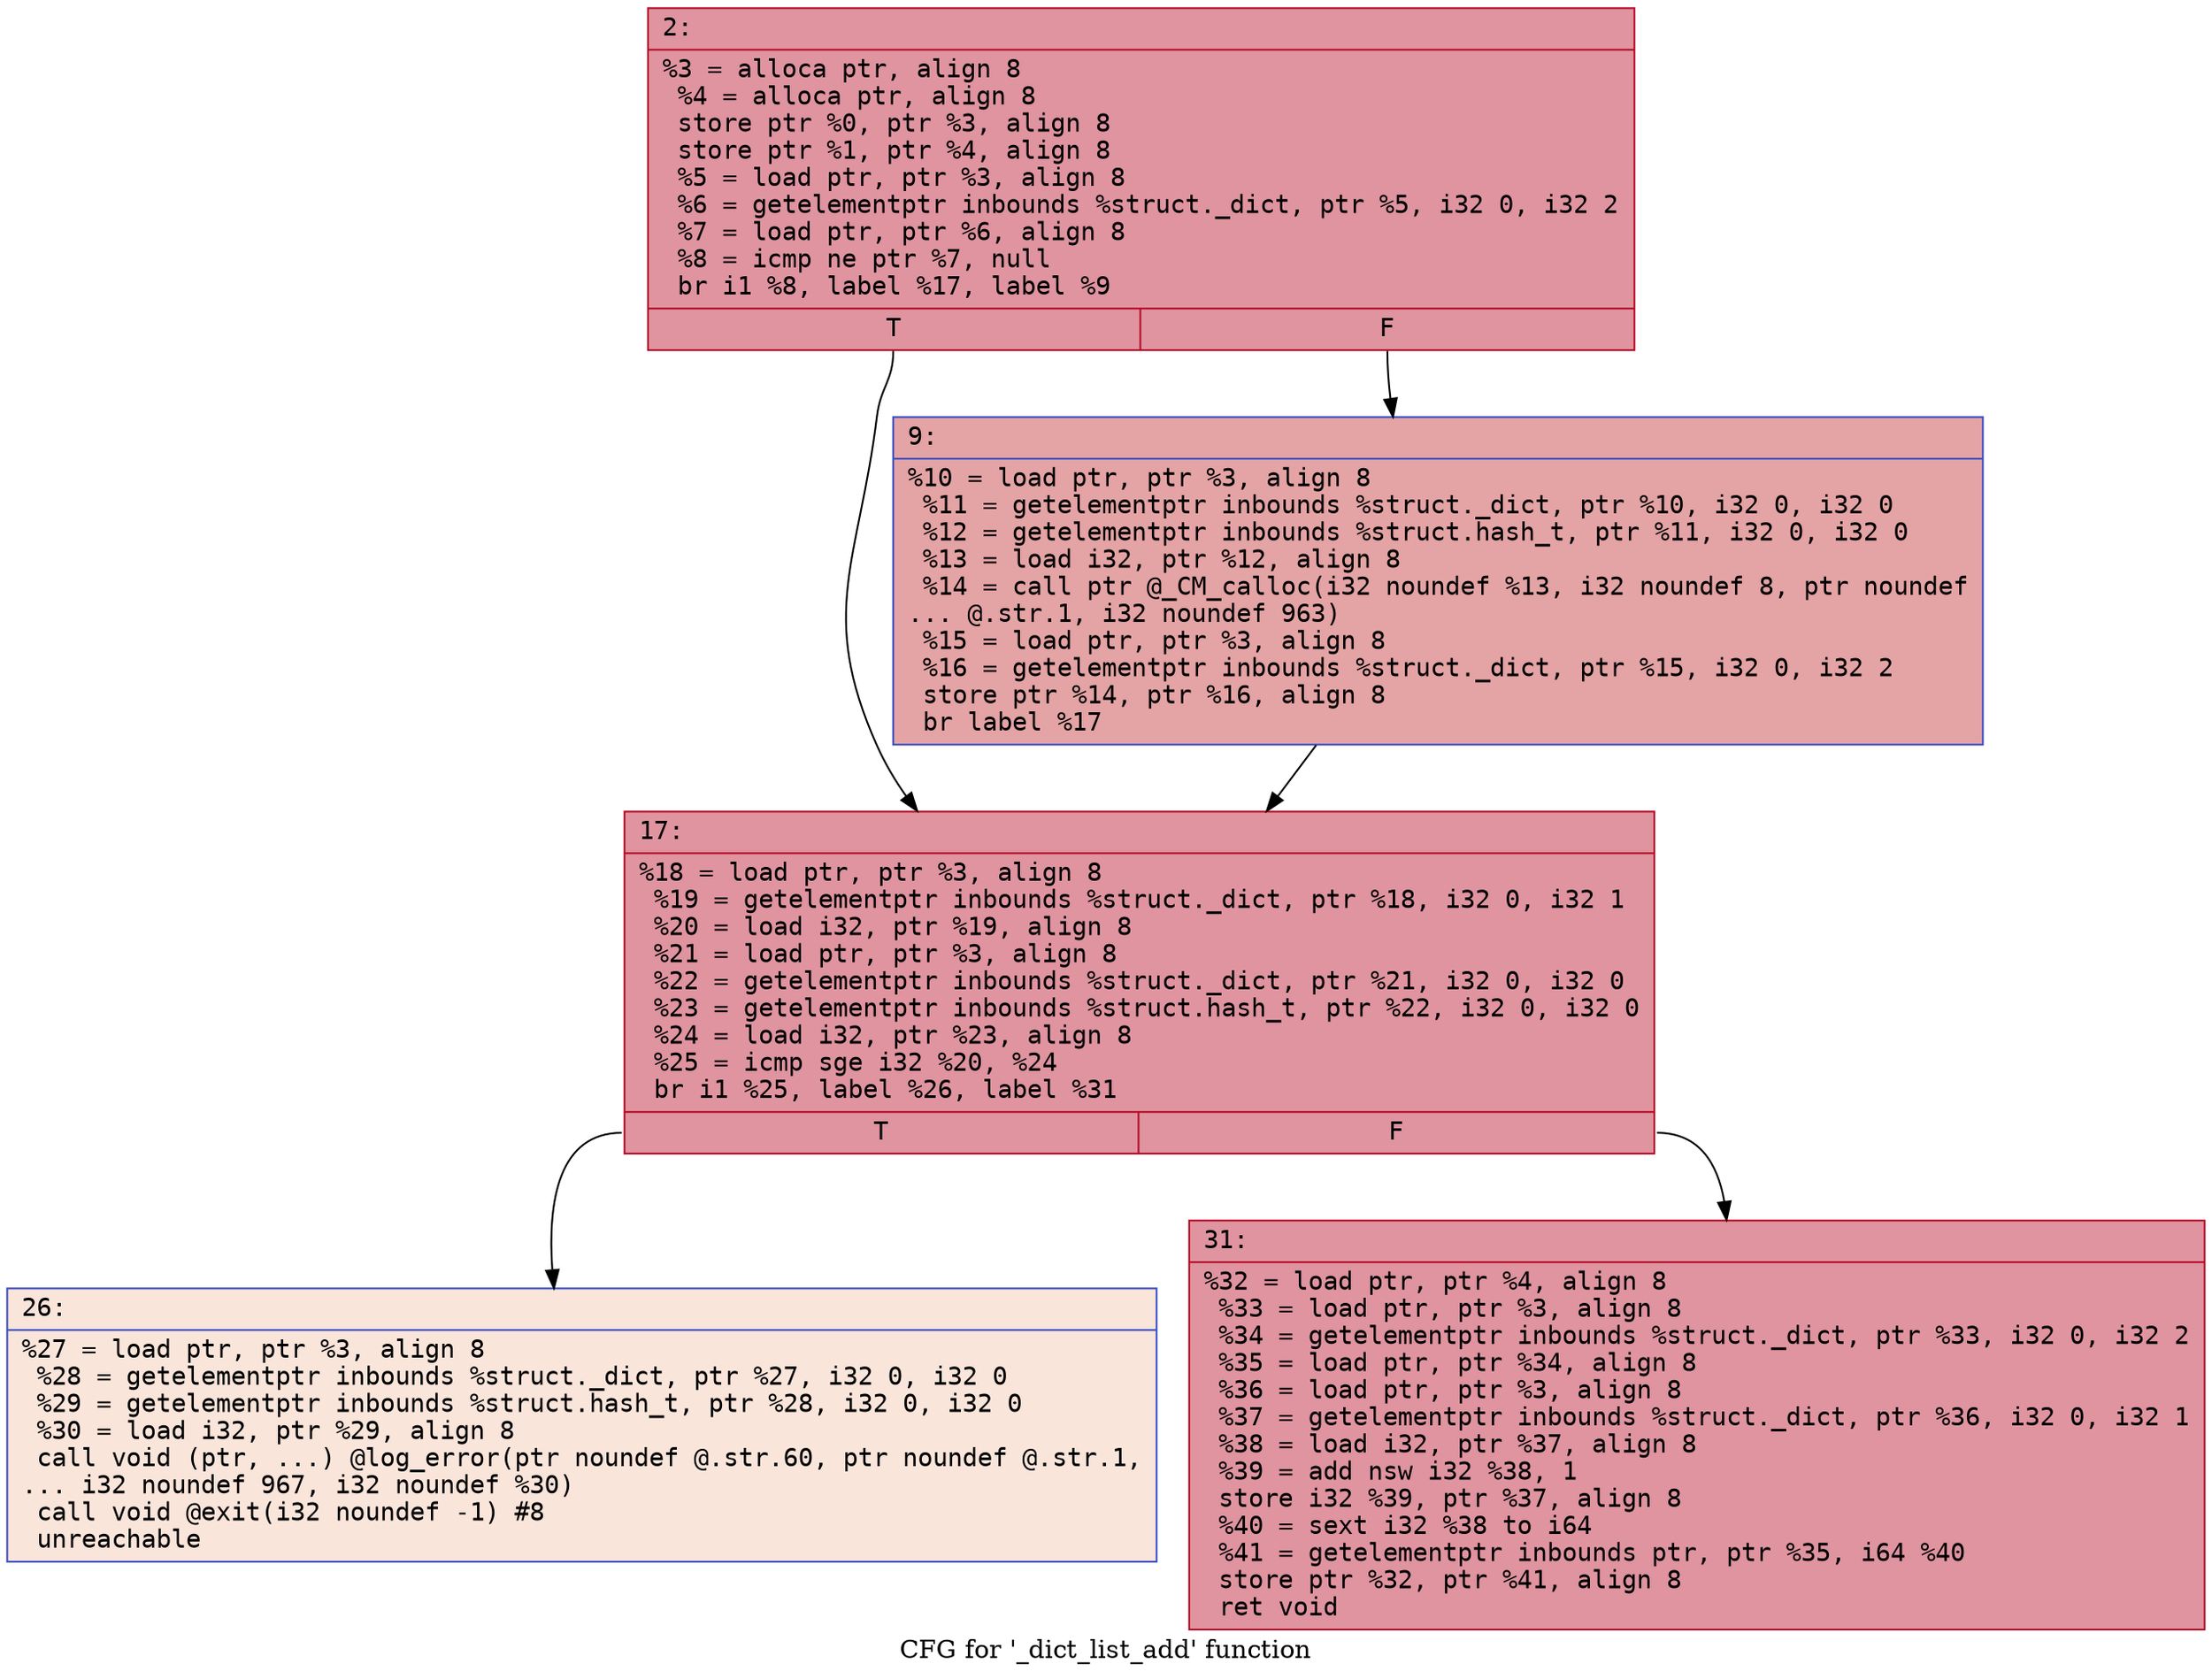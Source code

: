 digraph "CFG for '_dict_list_add' function" {
	label="CFG for '_dict_list_add' function";

	Node0x60000244d7c0 [shape=record,color="#b70d28ff", style=filled, fillcolor="#b70d2870" fontname="Courier",label="{2:\l|  %3 = alloca ptr, align 8\l  %4 = alloca ptr, align 8\l  store ptr %0, ptr %3, align 8\l  store ptr %1, ptr %4, align 8\l  %5 = load ptr, ptr %3, align 8\l  %6 = getelementptr inbounds %struct._dict, ptr %5, i32 0, i32 2\l  %7 = load ptr, ptr %6, align 8\l  %8 = icmp ne ptr %7, null\l  br i1 %8, label %17, label %9\l|{<s0>T|<s1>F}}"];
	Node0x60000244d7c0:s0 -> Node0x60000244d860[tooltip="2 -> 17\nProbability 62.50%" ];
	Node0x60000244d7c0:s1 -> Node0x60000244d810[tooltip="2 -> 9\nProbability 37.50%" ];
	Node0x60000244d810 [shape=record,color="#3d50c3ff", style=filled, fillcolor="#c32e3170" fontname="Courier",label="{9:\l|  %10 = load ptr, ptr %3, align 8\l  %11 = getelementptr inbounds %struct._dict, ptr %10, i32 0, i32 0\l  %12 = getelementptr inbounds %struct.hash_t, ptr %11, i32 0, i32 0\l  %13 = load i32, ptr %12, align 8\l  %14 = call ptr @_CM_calloc(i32 noundef %13, i32 noundef 8, ptr noundef\l... @.str.1, i32 noundef 963)\l  %15 = load ptr, ptr %3, align 8\l  %16 = getelementptr inbounds %struct._dict, ptr %15, i32 0, i32 2\l  store ptr %14, ptr %16, align 8\l  br label %17\l}"];
	Node0x60000244d810 -> Node0x60000244d860[tooltip="9 -> 17\nProbability 100.00%" ];
	Node0x60000244d860 [shape=record,color="#b70d28ff", style=filled, fillcolor="#b70d2870" fontname="Courier",label="{17:\l|  %18 = load ptr, ptr %3, align 8\l  %19 = getelementptr inbounds %struct._dict, ptr %18, i32 0, i32 1\l  %20 = load i32, ptr %19, align 8\l  %21 = load ptr, ptr %3, align 8\l  %22 = getelementptr inbounds %struct._dict, ptr %21, i32 0, i32 0\l  %23 = getelementptr inbounds %struct.hash_t, ptr %22, i32 0, i32 0\l  %24 = load i32, ptr %23, align 8\l  %25 = icmp sge i32 %20, %24\l  br i1 %25, label %26, label %31\l|{<s0>T|<s1>F}}"];
	Node0x60000244d860:s0 -> Node0x60000244d8b0[tooltip="17 -> 26\nProbability 0.00%" ];
	Node0x60000244d860:s1 -> Node0x60000244d900[tooltip="17 -> 31\nProbability 100.00%" ];
	Node0x60000244d8b0 [shape=record,color="#3d50c3ff", style=filled, fillcolor="#f4c5ad70" fontname="Courier",label="{26:\l|  %27 = load ptr, ptr %3, align 8\l  %28 = getelementptr inbounds %struct._dict, ptr %27, i32 0, i32 0\l  %29 = getelementptr inbounds %struct.hash_t, ptr %28, i32 0, i32 0\l  %30 = load i32, ptr %29, align 8\l  call void (ptr, ...) @log_error(ptr noundef @.str.60, ptr noundef @.str.1,\l... i32 noundef 967, i32 noundef %30)\l  call void @exit(i32 noundef -1) #8\l  unreachable\l}"];
	Node0x60000244d900 [shape=record,color="#b70d28ff", style=filled, fillcolor="#b70d2870" fontname="Courier",label="{31:\l|  %32 = load ptr, ptr %4, align 8\l  %33 = load ptr, ptr %3, align 8\l  %34 = getelementptr inbounds %struct._dict, ptr %33, i32 0, i32 2\l  %35 = load ptr, ptr %34, align 8\l  %36 = load ptr, ptr %3, align 8\l  %37 = getelementptr inbounds %struct._dict, ptr %36, i32 0, i32 1\l  %38 = load i32, ptr %37, align 8\l  %39 = add nsw i32 %38, 1\l  store i32 %39, ptr %37, align 8\l  %40 = sext i32 %38 to i64\l  %41 = getelementptr inbounds ptr, ptr %35, i64 %40\l  store ptr %32, ptr %41, align 8\l  ret void\l}"];
}
